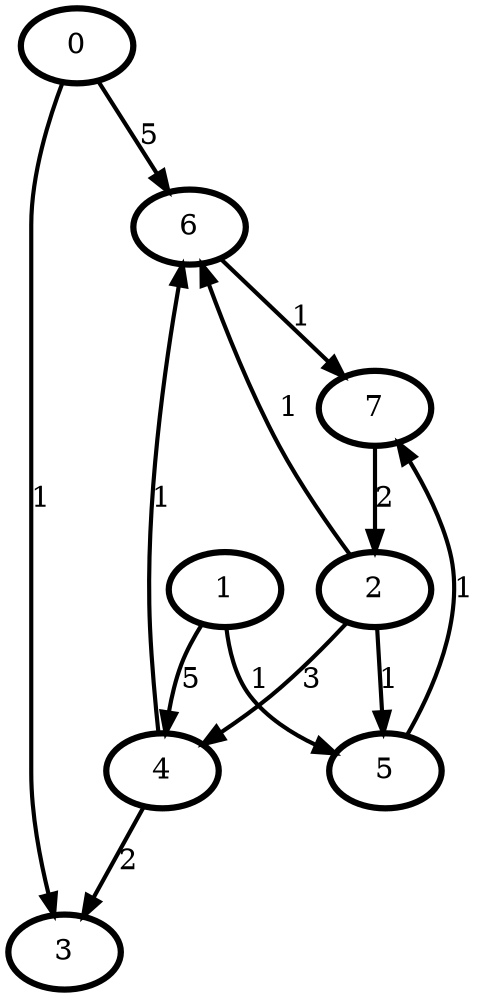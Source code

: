 digraph G {
    0 [penwidth=3,label="0"]
    1 [penwidth=3,label="1"]
    2 [penwidth=3,label="2"]
    3 [penwidth=3,label="3"]
    4 [penwidth=3,label="4"]
    5 [penwidth=3,label="5"]
    6 [penwidth=3,label="6"]
    7 [penwidth=3,label="7"]

    0 -> 3 [penwidth=2,label="1"]
    0 -> 6 [penwidth=2,label="5"]
    1 -> 5 [penwidth=2,label="1"]
    1 -> 4 [penwidth=2,label="5"]
    2 -> 6 [penwidth=2,label="1"]
    2 -> 4 [penwidth=2,label="3"]
    2 -> 5 [penwidth=2,label="1"]
    7 -> 2 [penwidth=2,label="2"]
    4 -> 3 [penwidth=2,label="2"]
    4 -> 6 [penwidth=2,label="1"]
    5 -> 7 [penwidth=2,label="1"]
    6 -> 7 [penwidth=2,label="1"]
}